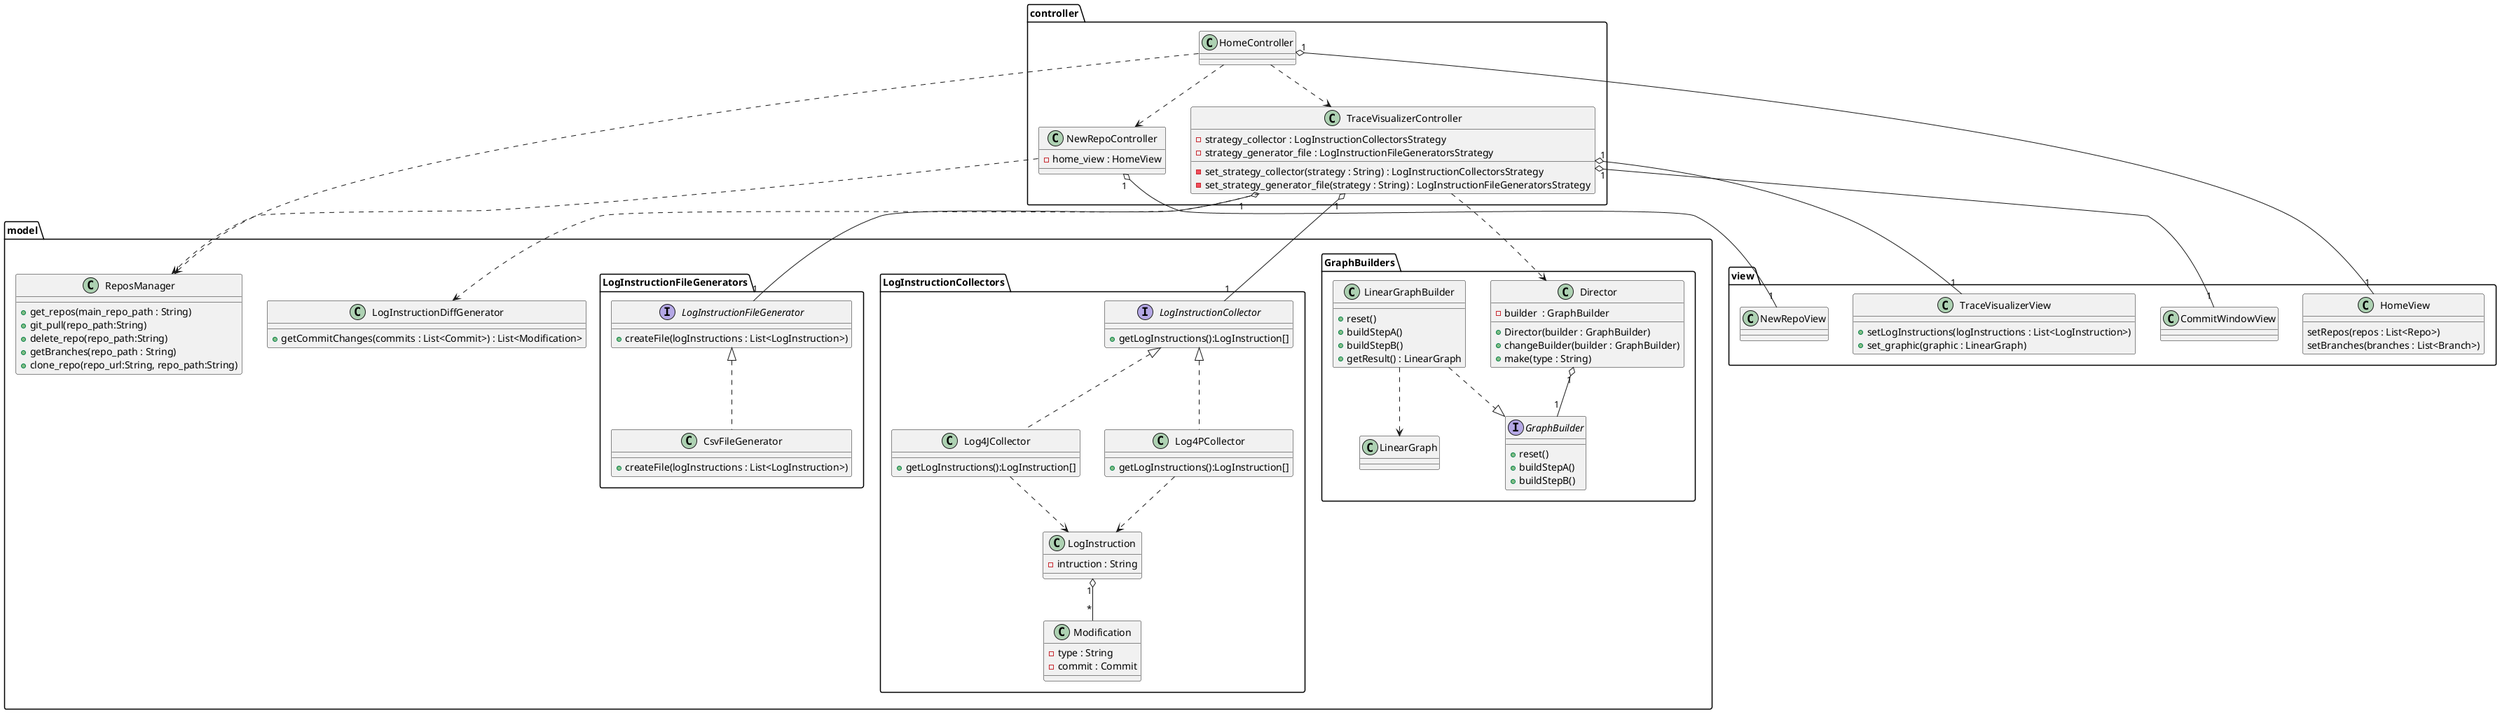 @startuml completeClassDiagram
package controller {
    class HomeController
    class TraceVisualizerController{
        - strategy_collector : LogInstructionCollectorsStrategy
        - strategy_generator_file : LogInstructionFileGeneratorsStrategy
        - set_strategy_collector(strategy : String) : LogInstructionCollectorsStrategy
        - set_strategy_generator_file(strategy : String) : LogInstructionFileGeneratorsStrategy
    }

    class NewRepoController{
        - home_view : HomeView
    }
}

package model {

    class LogInstructionDiffGenerator{
        + getCommitChanges(commits : List<Commit>) : List<Modification>
    }
    class ReposManager{
        + get_repos(main_repo_path : String)
        + git_pull(repo_path:String)
        + delete_repo(repo_path:String)
        + getBranches(repo_path : String)
        + clone_repo(repo_url:String, repo_path:String)
    }
    package GraphBuilders{
        class Director {
            - builder  : GraphBuilder
            + Director(builder : GraphBuilder)
            + changeBuilder(builder : GraphBuilder)
            + make(type : String)
        }
        interface GraphBuilder{
            + reset()
            + buildStepA()
            + buildStepB()
        }
        class LinearGraphBuilder{
            + reset()
            + buildStepA()
            + buildStepB()
            + getResult() : LinearGraph
        }
        class LinearGraph
    }
    package LogInstructionCollectors{
        interface LogInstructionCollector{
            + getLogInstructions():LogInstruction[]
        }
        class Log4JCollector{
            + getLogInstructions():LogInstruction[]
        }
        class Log4PCollector{
            + getLogInstructions():LogInstruction[]
        }

        class LogInstruction{
            - intruction : String
        }
        class Modification{
            - type : String
            - commit : Commit
        }
    }

    package LogInstructionFileGenerators{
        interface LogInstructionFileGenerator{
            + createFile(logInstructions : List<LogInstruction>)
        }

        class CsvFileGenerator implements LogInstructionFileGenerator{
            + createFile(logInstructions : List<LogInstruction>)
        }
    }
}

package view {
    class CommitWindowView
    class HomeView {
        setRepos(repos : List<Repo>)
        setBranches(branches : List<Branch>)
    }
    class NewRepoView
    class TraceVisualizerView{
        + setLogInstructions(logInstructions : List<LogInstruction>)
        + set_graphic(graphic : LinearGraph)
    }
}

HomeController "1" o-- "1" HomeView
HomeController ..> TraceVisualizerController
HomeController ..> ReposManager
HomeController ..> NewRepoController

TraceVisualizerController "1" o-- "1" TraceVisualizerView
TraceVisualizerController ..> LogInstructionDiffGenerator
TraceVisualizerController "1" o-- "1" LogInstructionCollector
TraceVisualizerController "1" o-- "1" LogInstructionFileGenerator
TraceVisualizerController ..> Director
TraceVisualizerController "1" o-- "1" CommitWindowView

NewRepoController ..> ReposManager
NewRepoController "1" o-- "1" NewRepoView

Log4JCollector .up.|> LogInstructionCollector
Log4PCollector .up.|> LogInstructionCollector
Log4JCollector ..> LogInstruction
Log4PCollector ..> LogInstruction
LogInstruction "1" o-- "*"Modification

Director "1" o-- "1" GraphBuilder
LinearGraphBuilder ..|> GraphBuilder
LinearGraphBuilder ..> LinearGraph

@enduml


@startuml packageView

package controller {
    class HomeController
    class TraceVisualizerController
    class NewRepoController
}

package model {

    class LogInstructionDiffGenerator
    class ReposManager
    package GraphBuilders{
        class Director
        interface GraphBuilder
        class LinearGraphBuilder
        class LinearGraph
    }
    package LogInstructionCollectors{
        interface LogInstructionCollector
        class Log4JCollector
        class Log4PCollector
        class LogInstruction
        class Modification
    }

    package LogInstructionFileGenerators{
        interface LogInstructionFileGenerator
        class CsvFileGenerator
    }
}

package view {
    class CommitWindowView
    class HomeView
    class NewRepoView
    class TraceVisualizationView
}
@enduml

@startuml HomeController
    class HomeController

    class HomeView {
        setRepos(repos : List<Repo>)
        setBranches(branches : List<Branch>)
    }

    class ReposManager{
        + get_repos(main_repo_path : String)
        + git_pull(repo_path:String)
        + delete_repo(repo_path:String)
        + getBranches(repo_path : String)
        + clone_repo(repo_url:String, repo_path:String)
    }

    HomeController "1" o-- "1" HomeView
    HomeController ..> TraceVisualizerController
    HomeController ..> ReposManager
    HomeController ..> NewRepoController

@enduml

@startuml TraceVisualizerController
    class TraceVisualizerController{
        - strategy_collector : LogInstructionCollectorsStrategy
        - strategy_generator_file : LogInstructionFileGeneratorsStrategy
        - set_strategy_collector(strategy : String) : LogInstructionCollectorsStrategy
        - set_strategy_generator_file(strategy : String) : LogInstructionFileGeneratorsStrategy
    }

    class TraceVisualizerView{
        + setLogInstructions(logInstructions : List<LogInstruction>)
        + set_graphic(graphic : LinearGraph)
    }

    class LogInstructionDiffGenerator{
        + getCommitChanges(commits : List<Commit>) : List<Modification>
    }

    TraceVisualizerController "1" o-- "1" TraceVisualizerView
    TraceVisualizerController ..> LogInstructionDiffGenerator
    TraceVisualizerController "1" o-- "1" LogInstructionCollectorsStrategy
    TraceVisualizerController "1" o-- "1" LogInstructionFileGeneratorsStrategy


@enduml

@startuml NewRepoController 
    class NewRepoController{
        - home_view : HomeView

    }
        class ReposManager{
        + get_repos(main_repo_path : String)
        + git_pull(repo_path:String)
        + delete_repo(repo_path:String)
        + getBranches(repo_path : String)
        + clone_repo(repo_url:String, repo_path:String)
    }
    NewRepoController "1" ..> "1" ReposManager
    NewRepoController "1" o-- "1" NewRepoView

@enduml


@startuml LogInstructionCollectorsStrategy
    package LogInstructionCollectors{
        interface LogInstructionCollector{
            + getLogInstruction()
        }

        class Log4JCollector implements LogInstructionCollector{
            + getLogInstruction()
        }

        class Log4PCollector implements LogInstructionCollector{
            + getLogInstruction()
        }
        class LogInstruction{
            - instruction : String
        }
        class Modification {
            - type : String
            - commit : Commit
        }
    }

    Log4JCollector ..> LogInstruction
    Log4PCollector ..> LogInstruction
    LogInstruction "1" o-- "*"Modification
@enduml

@startuml LogInstructionFileGeneratorsStrategy
    package LogInstructionFileGenerators{
        interface LogInstructionFileGenerator{
            + createFile(logInstructions : List<LogInstruction>)
        }

        class CsvFileGenerator implements LogInstructionFileGenerator{
            + createFile(logInstructions : List<LogInstruction>)
        }
    }
@enduml

@startuml GraphBuilders

    package GraphBuilders{
        class Director {
            - builder  : GraphBuilder
            + Director(builder : GraphBuilder)
            + changeBuilder(builder : GraphBuilder)
            + make(type : String)
        }
        interface GraphBuilder{
            + reset()
            + buildStepA()
            + buildStepB()
        }
        class LinearGraphBuilder{
            + reset()
            + buildStepA()
            + buildStepB()
            + getResult() : LinearGraph
        }
        class LinearGraph
    }

Director --> GraphBuilder
LinearGraphBuilder ..|> GraphBuilder
LinearGraphBuilder --> LinearGraph
@enduml